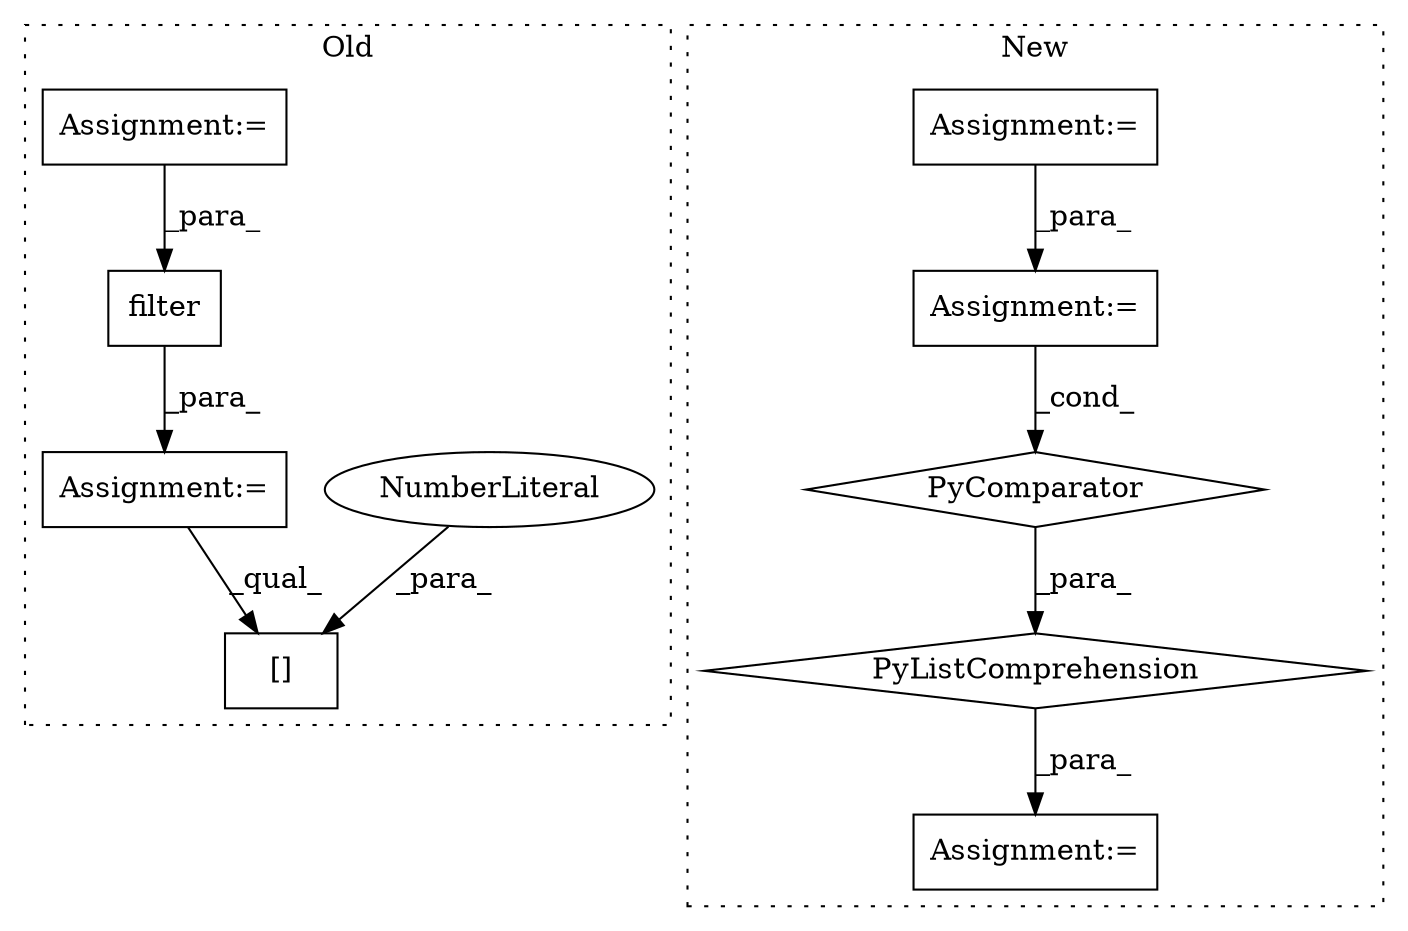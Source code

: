 digraph G {
subgraph cluster0 {
1 [label="filter" a="32" s="3119,3147" l="7,1" shape="box"];
6 [label="Assignment:=" a="7" s="3105" l="1" shape="box"];
8 [label="[]" a="2" s="3161,3175" l="13,1" shape="box"];
9 [label="NumberLiteral" a="34" s="3174" l="1" shape="ellipse"];
10 [label="Assignment:=" a="7" s="2979" l="1" shape="box"];
label = "Old";
style="dotted";
}
subgraph cluster1 {
2 [label="PyListComprehension" a="109" s="2898" l="105" shape="diamond"];
3 [label="Assignment:=" a="7" s="2821" l="1" shape="box"];
4 [label="PyComparator" a="113" s="2960" l="35" shape="diamond"];
5 [label="Assignment:=" a="7" s="2886" l="12" shape="box"];
7 [label="Assignment:=" a="7" s="2960" l="35" shape="box"];
label = "New";
style="dotted";
}
1 -> 6 [label="_para_"];
2 -> 5 [label="_para_"];
3 -> 7 [label="_para_"];
4 -> 2 [label="_para_"];
6 -> 8 [label="_qual_"];
7 -> 4 [label="_cond_"];
9 -> 8 [label="_para_"];
10 -> 1 [label="_para_"];
}